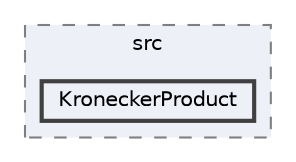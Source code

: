 digraph "external/taskflow/3rd-party/eigen-3.3.7/unsupported/Eigen/src/KroneckerProduct"
{
 // LATEX_PDF_SIZE
  bgcolor="transparent";
  edge [fontname=Helvetica,fontsize=10,labelfontname=Helvetica,labelfontsize=10];
  node [fontname=Helvetica,fontsize=10,shape=box,height=0.2,width=0.4];
  compound=true
  subgraph clusterdir_9f83894f9d9ad8e6fa2d07b6fb700861 {
    graph [ bgcolor="#edf0f7", pencolor="grey50", label="src", fontname=Helvetica,fontsize=10 style="filled,dashed", URL="dir_9f83894f9d9ad8e6fa2d07b6fb700861.html",tooltip=""]
  dir_fabfa73a9c0820fa9b0bde8de9cd463a [label="KroneckerProduct", fillcolor="#edf0f7", color="grey25", style="filled,bold", URL="dir_fabfa73a9c0820fa9b0bde8de9cd463a.html",tooltip=""];
  }
}
